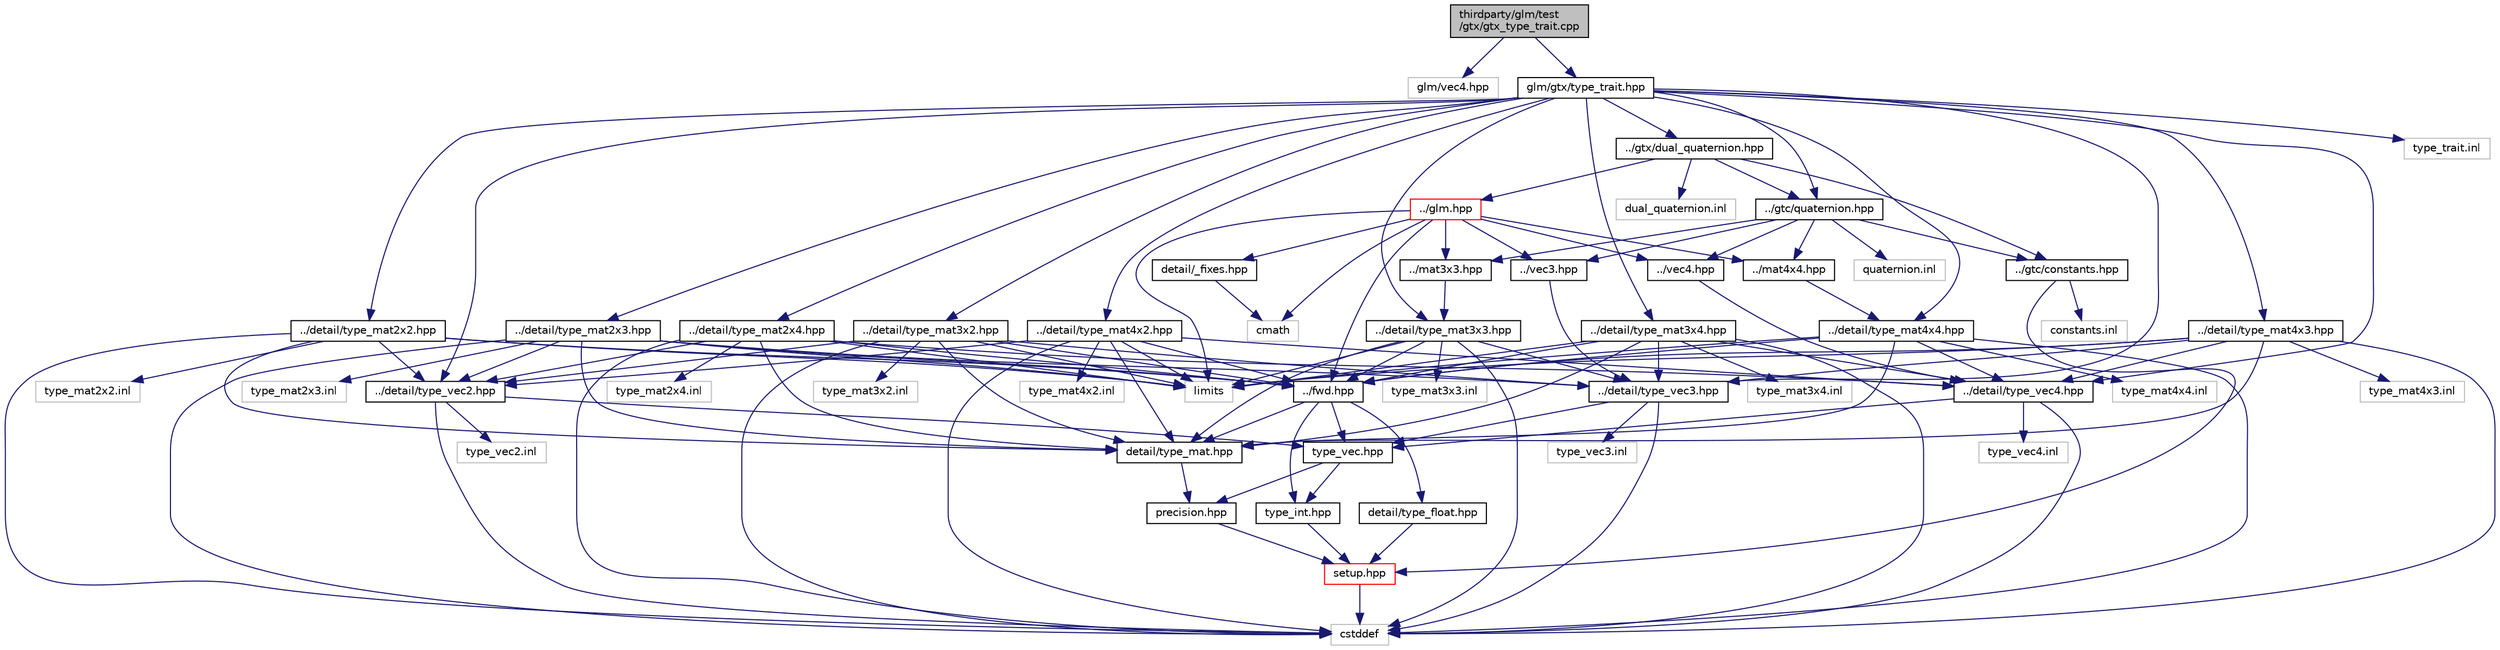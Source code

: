 digraph "thirdparty/glm/test/gtx/gtx_type_trait.cpp"
{
  edge [fontname="Helvetica",fontsize="10",labelfontname="Helvetica",labelfontsize="10"];
  node [fontname="Helvetica",fontsize="10",shape=record];
  Node1 [label="thirdparty/glm/test\l/gtx/gtx_type_trait.cpp",height=0.2,width=0.4,color="black", fillcolor="grey75", style="filled", fontcolor="black"];
  Node1 -> Node2 [color="midnightblue",fontsize="10",style="solid",fontname="Helvetica"];
  Node2 [label="glm/vec4.hpp",height=0.2,width=0.4,color="grey75", fillcolor="white", style="filled"];
  Node1 -> Node3 [color="midnightblue",fontsize="10",style="solid",fontname="Helvetica"];
  Node3 [label="glm/gtx/type_trait.hpp",height=0.2,width=0.4,color="black", fillcolor="white", style="filled",URL="$type__trait_8hpp.html",tooltip="GLM_GTX_type_trait "];
  Node3 -> Node4 [color="midnightblue",fontsize="10",style="solid",fontname="Helvetica"];
  Node4 [label="../detail/type_vec2.hpp",height=0.2,width=0.4,color="black", fillcolor="white", style="filled",URL="$glm_2glm_2detail_2type__vec2_8hpp.html"];
  Node4 -> Node5 [color="midnightblue",fontsize="10",style="solid",fontname="Helvetica"];
  Node5 [label="type_vec.hpp",height=0.2,width=0.4,color="black", fillcolor="white", style="filled",URL="$glm_2glm_2detail_2type__vec_8hpp.html"];
  Node5 -> Node6 [color="midnightblue",fontsize="10",style="solid",fontname="Helvetica"];
  Node6 [label="precision.hpp",height=0.2,width=0.4,color="black", fillcolor="white", style="filled",URL="$glm_2glm_2detail_2precision_8hpp.html"];
  Node6 -> Node7 [color="midnightblue",fontsize="10",style="solid",fontname="Helvetica"];
  Node7 [label="setup.hpp",height=0.2,width=0.4,color="red", fillcolor="white", style="filled",URL="$glm_2glm_2detail_2setup_8hpp.html"];
  Node7 -> Node8 [color="midnightblue",fontsize="10",style="solid",fontname="Helvetica"];
  Node8 [label="cstddef",height=0.2,width=0.4,color="grey75", fillcolor="white", style="filled"];
  Node5 -> Node9 [color="midnightblue",fontsize="10",style="solid",fontname="Helvetica"];
  Node9 [label="type_int.hpp",height=0.2,width=0.4,color="black", fillcolor="white", style="filled",URL="$glm_2glm_2detail_2type__int_8hpp.html"];
  Node9 -> Node7 [color="midnightblue",fontsize="10",style="solid",fontname="Helvetica"];
  Node4 -> Node8 [color="midnightblue",fontsize="10",style="solid",fontname="Helvetica"];
  Node4 -> Node10 [color="midnightblue",fontsize="10",style="solid",fontname="Helvetica"];
  Node10 [label="type_vec2.inl",height=0.2,width=0.4,color="grey75", fillcolor="white", style="filled"];
  Node3 -> Node11 [color="midnightblue",fontsize="10",style="solid",fontname="Helvetica"];
  Node11 [label="../detail/type_vec3.hpp",height=0.2,width=0.4,color="black", fillcolor="white", style="filled",URL="$glm_2glm_2detail_2type__vec3_8hpp.html"];
  Node11 -> Node5 [color="midnightblue",fontsize="10",style="solid",fontname="Helvetica"];
  Node11 -> Node8 [color="midnightblue",fontsize="10",style="solid",fontname="Helvetica"];
  Node11 -> Node12 [color="midnightblue",fontsize="10",style="solid",fontname="Helvetica"];
  Node12 [label="type_vec3.inl",height=0.2,width=0.4,color="grey75", fillcolor="white", style="filled"];
  Node3 -> Node13 [color="midnightblue",fontsize="10",style="solid",fontname="Helvetica"];
  Node13 [label="../detail/type_vec4.hpp",height=0.2,width=0.4,color="black", fillcolor="white", style="filled",URL="$glm_2glm_2detail_2type__vec4_8hpp.html"];
  Node13 -> Node5 [color="midnightblue",fontsize="10",style="solid",fontname="Helvetica"];
  Node13 -> Node8 [color="midnightblue",fontsize="10",style="solid",fontname="Helvetica"];
  Node13 -> Node14 [color="midnightblue",fontsize="10",style="solid",fontname="Helvetica"];
  Node14 [label="type_vec4.inl",height=0.2,width=0.4,color="grey75", fillcolor="white", style="filled"];
  Node3 -> Node15 [color="midnightblue",fontsize="10",style="solid",fontname="Helvetica"];
  Node15 [label="../detail/type_mat2x2.hpp",height=0.2,width=0.4,color="black", fillcolor="white", style="filled",URL="$glm_2glm_2detail_2type__mat2x2_8hpp.html"];
  Node15 -> Node16 [color="midnightblue",fontsize="10",style="solid",fontname="Helvetica"];
  Node16 [label="../fwd.hpp",height=0.2,width=0.4,color="black", fillcolor="white", style="filled",URL="$glm_2glm_2fwd_8hpp.html"];
  Node16 -> Node9 [color="midnightblue",fontsize="10",style="solid",fontname="Helvetica"];
  Node16 -> Node17 [color="midnightblue",fontsize="10",style="solid",fontname="Helvetica"];
  Node17 [label="detail/type_float.hpp",height=0.2,width=0.4,color="black", fillcolor="white", style="filled",URL="$glm_2glm_2detail_2type__float_8hpp.html"];
  Node17 -> Node7 [color="midnightblue",fontsize="10",style="solid",fontname="Helvetica"];
  Node16 -> Node5 [color="midnightblue",fontsize="10",style="solid",fontname="Helvetica"];
  Node16 -> Node18 [color="midnightblue",fontsize="10",style="solid",fontname="Helvetica"];
  Node18 [label="detail/type_mat.hpp",height=0.2,width=0.4,color="black", fillcolor="white", style="filled",URL="$glm_2glm_2detail_2type__mat_8hpp.html"];
  Node18 -> Node6 [color="midnightblue",fontsize="10",style="solid",fontname="Helvetica"];
  Node15 -> Node4 [color="midnightblue",fontsize="10",style="solid",fontname="Helvetica"];
  Node15 -> Node18 [color="midnightblue",fontsize="10",style="solid",fontname="Helvetica"];
  Node15 -> Node19 [color="midnightblue",fontsize="10",style="solid",fontname="Helvetica"];
  Node19 [label="limits",height=0.2,width=0.4,color="grey75", fillcolor="white", style="filled"];
  Node15 -> Node8 [color="midnightblue",fontsize="10",style="solid",fontname="Helvetica"];
  Node15 -> Node20 [color="midnightblue",fontsize="10",style="solid",fontname="Helvetica"];
  Node20 [label="type_mat2x2.inl",height=0.2,width=0.4,color="grey75", fillcolor="white", style="filled"];
  Node3 -> Node21 [color="midnightblue",fontsize="10",style="solid",fontname="Helvetica"];
  Node21 [label="../detail/type_mat2x3.hpp",height=0.2,width=0.4,color="black", fillcolor="white", style="filled",URL="$glm_2glm_2detail_2type__mat2x3_8hpp.html"];
  Node21 -> Node16 [color="midnightblue",fontsize="10",style="solid",fontname="Helvetica"];
  Node21 -> Node4 [color="midnightblue",fontsize="10",style="solid",fontname="Helvetica"];
  Node21 -> Node11 [color="midnightblue",fontsize="10",style="solid",fontname="Helvetica"];
  Node21 -> Node18 [color="midnightblue",fontsize="10",style="solid",fontname="Helvetica"];
  Node21 -> Node19 [color="midnightblue",fontsize="10",style="solid",fontname="Helvetica"];
  Node21 -> Node8 [color="midnightblue",fontsize="10",style="solid",fontname="Helvetica"];
  Node21 -> Node22 [color="midnightblue",fontsize="10",style="solid",fontname="Helvetica"];
  Node22 [label="type_mat2x3.inl",height=0.2,width=0.4,color="grey75", fillcolor="white", style="filled"];
  Node3 -> Node23 [color="midnightblue",fontsize="10",style="solid",fontname="Helvetica"];
  Node23 [label="../detail/type_mat2x4.hpp",height=0.2,width=0.4,color="black", fillcolor="white", style="filled",URL="$glm_2glm_2detail_2type__mat2x4_8hpp.html"];
  Node23 -> Node16 [color="midnightblue",fontsize="10",style="solid",fontname="Helvetica"];
  Node23 -> Node4 [color="midnightblue",fontsize="10",style="solid",fontname="Helvetica"];
  Node23 -> Node13 [color="midnightblue",fontsize="10",style="solid",fontname="Helvetica"];
  Node23 -> Node18 [color="midnightblue",fontsize="10",style="solid",fontname="Helvetica"];
  Node23 -> Node19 [color="midnightblue",fontsize="10",style="solid",fontname="Helvetica"];
  Node23 -> Node8 [color="midnightblue",fontsize="10",style="solid",fontname="Helvetica"];
  Node23 -> Node24 [color="midnightblue",fontsize="10",style="solid",fontname="Helvetica"];
  Node24 [label="type_mat2x4.inl",height=0.2,width=0.4,color="grey75", fillcolor="white", style="filled"];
  Node3 -> Node25 [color="midnightblue",fontsize="10",style="solid",fontname="Helvetica"];
  Node25 [label="../detail/type_mat3x2.hpp",height=0.2,width=0.4,color="black", fillcolor="white", style="filled",URL="$glm_2glm_2detail_2type__mat3x2_8hpp.html"];
  Node25 -> Node16 [color="midnightblue",fontsize="10",style="solid",fontname="Helvetica"];
  Node25 -> Node4 [color="midnightblue",fontsize="10",style="solid",fontname="Helvetica"];
  Node25 -> Node11 [color="midnightblue",fontsize="10",style="solid",fontname="Helvetica"];
  Node25 -> Node18 [color="midnightblue",fontsize="10",style="solid",fontname="Helvetica"];
  Node25 -> Node19 [color="midnightblue",fontsize="10",style="solid",fontname="Helvetica"];
  Node25 -> Node8 [color="midnightblue",fontsize="10",style="solid",fontname="Helvetica"];
  Node25 -> Node26 [color="midnightblue",fontsize="10",style="solid",fontname="Helvetica"];
  Node26 [label="type_mat3x2.inl",height=0.2,width=0.4,color="grey75", fillcolor="white", style="filled"];
  Node3 -> Node27 [color="midnightblue",fontsize="10",style="solid",fontname="Helvetica"];
  Node27 [label="../detail/type_mat3x3.hpp",height=0.2,width=0.4,color="black", fillcolor="white", style="filled",URL="$glm_2glm_2detail_2type__mat3x3_8hpp.html"];
  Node27 -> Node16 [color="midnightblue",fontsize="10",style="solid",fontname="Helvetica"];
  Node27 -> Node11 [color="midnightblue",fontsize="10",style="solid",fontname="Helvetica"];
  Node27 -> Node18 [color="midnightblue",fontsize="10",style="solid",fontname="Helvetica"];
  Node27 -> Node19 [color="midnightblue",fontsize="10",style="solid",fontname="Helvetica"];
  Node27 -> Node8 [color="midnightblue",fontsize="10",style="solid",fontname="Helvetica"];
  Node27 -> Node28 [color="midnightblue",fontsize="10",style="solid",fontname="Helvetica"];
  Node28 [label="type_mat3x3.inl",height=0.2,width=0.4,color="grey75", fillcolor="white", style="filled"];
  Node3 -> Node29 [color="midnightblue",fontsize="10",style="solid",fontname="Helvetica"];
  Node29 [label="../detail/type_mat3x4.hpp",height=0.2,width=0.4,color="black", fillcolor="white", style="filled",URL="$glm_2glm_2detail_2type__mat3x4_8hpp.html"];
  Node29 -> Node16 [color="midnightblue",fontsize="10",style="solid",fontname="Helvetica"];
  Node29 -> Node11 [color="midnightblue",fontsize="10",style="solid",fontname="Helvetica"];
  Node29 -> Node13 [color="midnightblue",fontsize="10",style="solid",fontname="Helvetica"];
  Node29 -> Node18 [color="midnightblue",fontsize="10",style="solid",fontname="Helvetica"];
  Node29 -> Node19 [color="midnightblue",fontsize="10",style="solid",fontname="Helvetica"];
  Node29 -> Node8 [color="midnightblue",fontsize="10",style="solid",fontname="Helvetica"];
  Node29 -> Node30 [color="midnightblue",fontsize="10",style="solid",fontname="Helvetica"];
  Node30 [label="type_mat3x4.inl",height=0.2,width=0.4,color="grey75", fillcolor="white", style="filled"];
  Node3 -> Node31 [color="midnightblue",fontsize="10",style="solid",fontname="Helvetica"];
  Node31 [label="../detail/type_mat4x2.hpp",height=0.2,width=0.4,color="black", fillcolor="white", style="filled",URL="$glm_2glm_2detail_2type__mat4x2_8hpp.html"];
  Node31 -> Node16 [color="midnightblue",fontsize="10",style="solid",fontname="Helvetica"];
  Node31 -> Node4 [color="midnightblue",fontsize="10",style="solid",fontname="Helvetica"];
  Node31 -> Node13 [color="midnightblue",fontsize="10",style="solid",fontname="Helvetica"];
  Node31 -> Node18 [color="midnightblue",fontsize="10",style="solid",fontname="Helvetica"];
  Node31 -> Node19 [color="midnightblue",fontsize="10",style="solid",fontname="Helvetica"];
  Node31 -> Node8 [color="midnightblue",fontsize="10",style="solid",fontname="Helvetica"];
  Node31 -> Node32 [color="midnightblue",fontsize="10",style="solid",fontname="Helvetica"];
  Node32 [label="type_mat4x2.inl",height=0.2,width=0.4,color="grey75", fillcolor="white", style="filled"];
  Node3 -> Node33 [color="midnightblue",fontsize="10",style="solid",fontname="Helvetica"];
  Node33 [label="../detail/type_mat4x3.hpp",height=0.2,width=0.4,color="black", fillcolor="white", style="filled",URL="$glm_2glm_2detail_2type__mat4x3_8hpp.html"];
  Node33 -> Node16 [color="midnightblue",fontsize="10",style="solid",fontname="Helvetica"];
  Node33 -> Node11 [color="midnightblue",fontsize="10",style="solid",fontname="Helvetica"];
  Node33 -> Node13 [color="midnightblue",fontsize="10",style="solid",fontname="Helvetica"];
  Node33 -> Node18 [color="midnightblue",fontsize="10",style="solid",fontname="Helvetica"];
  Node33 -> Node19 [color="midnightblue",fontsize="10",style="solid",fontname="Helvetica"];
  Node33 -> Node8 [color="midnightblue",fontsize="10",style="solid",fontname="Helvetica"];
  Node33 -> Node34 [color="midnightblue",fontsize="10",style="solid",fontname="Helvetica"];
  Node34 [label="type_mat4x3.inl",height=0.2,width=0.4,color="grey75", fillcolor="white", style="filled"];
  Node3 -> Node35 [color="midnightblue",fontsize="10",style="solid",fontname="Helvetica"];
  Node35 [label="../detail/type_mat4x4.hpp",height=0.2,width=0.4,color="black", fillcolor="white", style="filled",URL="$glm_2glm_2detail_2type__mat4x4_8hpp.html"];
  Node35 -> Node16 [color="midnightblue",fontsize="10",style="solid",fontname="Helvetica"];
  Node35 -> Node13 [color="midnightblue",fontsize="10",style="solid",fontname="Helvetica"];
  Node35 -> Node18 [color="midnightblue",fontsize="10",style="solid",fontname="Helvetica"];
  Node35 -> Node19 [color="midnightblue",fontsize="10",style="solid",fontname="Helvetica"];
  Node35 -> Node8 [color="midnightblue",fontsize="10",style="solid",fontname="Helvetica"];
  Node35 -> Node36 [color="midnightblue",fontsize="10",style="solid",fontname="Helvetica"];
  Node36 [label="type_mat4x4.inl",height=0.2,width=0.4,color="grey75", fillcolor="white", style="filled"];
  Node3 -> Node37 [color="midnightblue",fontsize="10",style="solid",fontname="Helvetica"];
  Node37 [label="../gtc/quaternion.hpp",height=0.2,width=0.4,color="black", fillcolor="white", style="filled",URL="$glm_2glm_2gtc_2quaternion_8hpp.html"];
  Node37 -> Node38 [color="midnightblue",fontsize="10",style="solid",fontname="Helvetica"];
  Node38 [label="../mat3x3.hpp",height=0.2,width=0.4,color="black", fillcolor="white", style="filled",URL="$glm_2glm_2mat3x3_8hpp.html"];
  Node38 -> Node27 [color="midnightblue",fontsize="10",style="solid",fontname="Helvetica"];
  Node37 -> Node39 [color="midnightblue",fontsize="10",style="solid",fontname="Helvetica"];
  Node39 [label="../mat4x4.hpp",height=0.2,width=0.4,color="black", fillcolor="white", style="filled",URL="$glm_2glm_2mat4x4_8hpp.html"];
  Node39 -> Node35 [color="midnightblue",fontsize="10",style="solid",fontname="Helvetica"];
  Node37 -> Node40 [color="midnightblue",fontsize="10",style="solid",fontname="Helvetica"];
  Node40 [label="../vec3.hpp",height=0.2,width=0.4,color="black", fillcolor="white", style="filled",URL="$glm_2glm_2vec3_8hpp.html"];
  Node40 -> Node11 [color="midnightblue",fontsize="10",style="solid",fontname="Helvetica"];
  Node37 -> Node41 [color="midnightblue",fontsize="10",style="solid",fontname="Helvetica"];
  Node41 [label="../vec4.hpp",height=0.2,width=0.4,color="black", fillcolor="white", style="filled",URL="$glm_2glm_2vec4_8hpp.html"];
  Node41 -> Node13 [color="midnightblue",fontsize="10",style="solid",fontname="Helvetica"];
  Node37 -> Node42 [color="midnightblue",fontsize="10",style="solid",fontname="Helvetica"];
  Node42 [label="../gtc/constants.hpp",height=0.2,width=0.4,color="black", fillcolor="white", style="filled",URL="$glm_2glm_2gtc_2constants_8hpp.html"];
  Node42 -> Node7 [color="midnightblue",fontsize="10",style="solid",fontname="Helvetica"];
  Node42 -> Node43 [color="midnightblue",fontsize="10",style="solid",fontname="Helvetica"];
  Node43 [label="constants.inl",height=0.2,width=0.4,color="grey75", fillcolor="white", style="filled"];
  Node37 -> Node44 [color="midnightblue",fontsize="10",style="solid",fontname="Helvetica"];
  Node44 [label="quaternion.inl",height=0.2,width=0.4,color="grey75", fillcolor="white", style="filled"];
  Node3 -> Node45 [color="midnightblue",fontsize="10",style="solid",fontname="Helvetica"];
  Node45 [label="../gtx/dual_quaternion.hpp",height=0.2,width=0.4,color="black", fillcolor="white", style="filled",URL="$glm_2glm_2gtx_2dual__quaternion_8hpp.html"];
  Node45 -> Node46 [color="midnightblue",fontsize="10",style="solid",fontname="Helvetica"];
  Node46 [label="../glm.hpp",height=0.2,width=0.4,color="red", fillcolor="white", style="filled",URL="$glm_2glm_2glm_8hpp.html"];
  Node46 -> Node47 [color="midnightblue",fontsize="10",style="solid",fontname="Helvetica"];
  Node47 [label="detail/_fixes.hpp",height=0.2,width=0.4,color="black", fillcolor="white", style="filled",URL="$glm_2glm_2detail_2__fixes_8hpp.html"];
  Node47 -> Node48 [color="midnightblue",fontsize="10",style="solid",fontname="Helvetica"];
  Node48 [label="cmath",height=0.2,width=0.4,color="grey75", fillcolor="white", style="filled"];
  Node46 -> Node48 [color="midnightblue",fontsize="10",style="solid",fontname="Helvetica"];
  Node46 -> Node19 [color="midnightblue",fontsize="10",style="solid",fontname="Helvetica"];
  Node46 -> Node16 [color="midnightblue",fontsize="10",style="solid",fontname="Helvetica"];
  Node46 -> Node40 [color="midnightblue",fontsize="10",style="solid",fontname="Helvetica"];
  Node46 -> Node41 [color="midnightblue",fontsize="10",style="solid",fontname="Helvetica"];
  Node46 -> Node38 [color="midnightblue",fontsize="10",style="solid",fontname="Helvetica"];
  Node46 -> Node39 [color="midnightblue",fontsize="10",style="solid",fontname="Helvetica"];
  Node45 -> Node42 [color="midnightblue",fontsize="10",style="solid",fontname="Helvetica"];
  Node45 -> Node37 [color="midnightblue",fontsize="10",style="solid",fontname="Helvetica"];
  Node45 -> Node49 [color="midnightblue",fontsize="10",style="solid",fontname="Helvetica"];
  Node49 [label="dual_quaternion.inl",height=0.2,width=0.4,color="grey75", fillcolor="white", style="filled"];
  Node3 -> Node50 [color="midnightblue",fontsize="10",style="solid",fontname="Helvetica"];
  Node50 [label="type_trait.inl",height=0.2,width=0.4,color="grey75", fillcolor="white", style="filled"];
}
